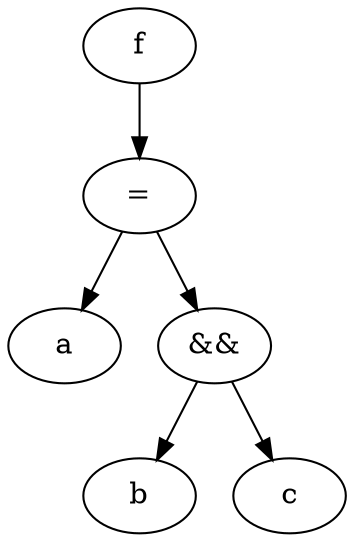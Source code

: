 digraph {
x55ec4744fdd0 -> x55ec4744fcf0
x55ec4744fcf0 -> x55ec4744f910
x55ec4744fcf0 -> x55ec4744fc80
x55ec4744fc80 -> x55ec4744faa0
x55ec4744fc80 -> x55ec4744fc10
x55ec4744fdd0 [label="f"];
x55ec4744fcf0 [label="="];
x55ec4744f910 [label="a"];
x55ec4744fc80 [label="&&"];
x55ec4744faa0 [label="b"];
x55ec4744fc10 [label="c"];
}
